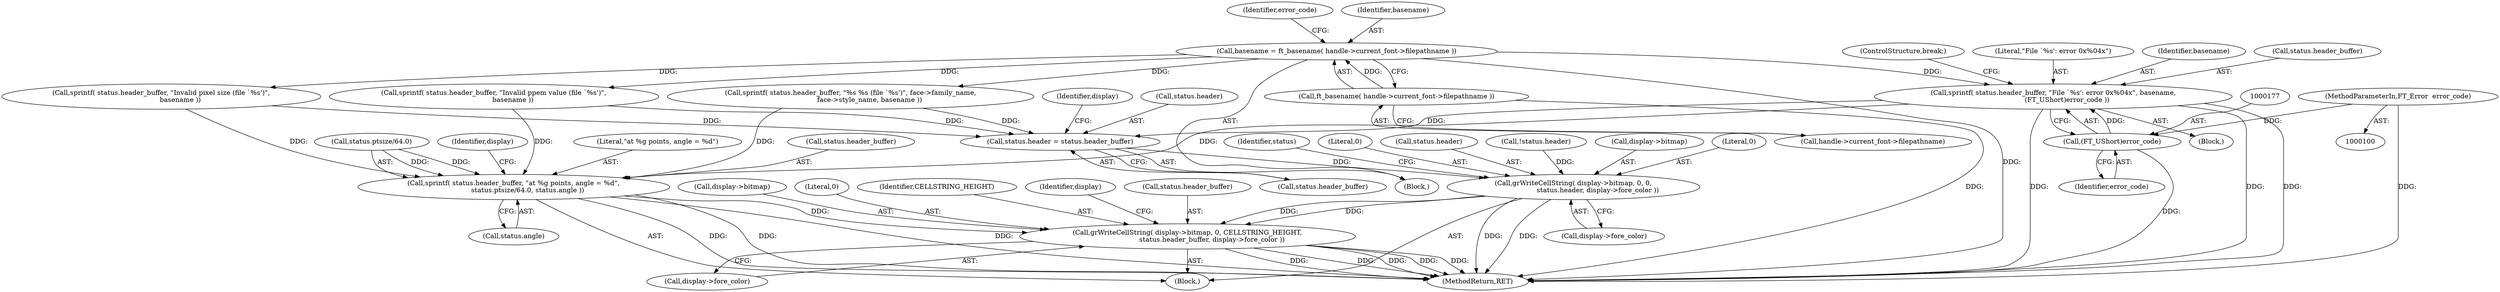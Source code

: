 digraph "1_savannah_b995299b73ba4cd259f221f500d4e63095508bec_2@API" {
"1000170" [label="(Call,sprintf( status.header_buffer, \"File `%s': error 0x%04x\", basename,\n             (FT_UShort)error_code ))"];
"1000128" [label="(Call,basename = ft_basename( handle->current_font->filepathname ))"];
"1000130" [label="(Call,ft_basename( handle->current_font->filepathname ))"];
"1000176" [label="(Call,(FT_UShort)error_code)"];
"1000101" [label="(MethodParameterIn,FT_Error  error_code)"];
"1000180" [label="(Call,status.header = status.header_buffer)"];
"1000187" [label="(Call,grWriteCellString( display->bitmap, 0, 0,\n                       status.header, display->fore_color ))"];
"1000212" [label="(Call,grWriteCellString( display->bitmap, 0, CELLSTRING_HEIGHT,\n                       status.header_buffer, display->fore_color ))"];
"1000199" [label="(Call,sprintf( status.header_buffer, \"at %g points, angle = %d\",\n             status.ptsize/64.0, status.angle ))"];
"1000188" [label="(Call,display->bitmap)"];
"1000175" [label="(Identifier,basename)"];
"1000196" [label="(Call,display->fore_color)"];
"1000128" [label="(Call,basename = ft_basename( handle->current_font->filepathname ))"];
"1000221" [label="(Call,display->fore_color)"];
"1000191" [label="(Literal,0)"];
"1000137" [label="(Identifier,error_code)"];
"1000130" [label="(Call,ft_basename( handle->current_font->filepathname ))"];
"1000212" [label="(Call,grWriteCellString( display->bitmap, 0, CELLSTRING_HEIGHT,\n                       status.header_buffer, display->fore_color ))"];
"1000180" [label="(Call,status.header = status.header_buffer)"];
"1000213" [label="(Call,display->bitmap)"];
"1000171" [label="(Call,status.header_buffer)"];
"1000140" [label="(Call,sprintf( status.header_buffer, \"%s %s (file `%s')\", face->family_name,\n                  face->style_name, basename ))"];
"1000204" [label="(Call,status.ptsize/64.0)"];
"1000189" [label="(Identifier,display)"];
"1000184" [label="(Call,status.header_buffer)"];
"1000101" [label="(MethodParameterIn,FT_Error  error_code)"];
"1000138" [label="(Block,)"];
"1000216" [label="(Literal,0)"];
"1000214" [label="(Identifier,display)"];
"1000203" [label="(Literal,\"at %g points, angle = %d\")"];
"1000200" [label="(Call,status.header_buffer)"];
"1000129" [label="(Identifier,basename)"];
"1000178" [label="(Identifier,error_code)"];
"1000217" [label="(Identifier,CELLSTRING_HEIGHT)"];
"1000131" [label="(Call,handle->current_font->filepathname)"];
"1000187" [label="(Call,grWriteCellString( display->bitmap, 0, 0,\n                       status.header, display->fore_color ))"];
"1000127" [label="(Block,)"];
"1000162" [label="(Call,sprintf( status.header_buffer, \"Invalid ppem value (file `%s')\",\n                  basename ))"];
"1000102" [label="(Block,)"];
"1000228" [label="(MethodReturn,RET)"];
"1000154" [label="(Call,sprintf( status.header_buffer, \"Invalid pixel size (file `%s')\",\n                  basename ))"];
"1000201" [label="(Identifier,status)"];
"1000179" [label="(ControlStructure,break;)"];
"1000226" [label="(Identifier,display)"];
"1000176" [label="(Call,(FT_UShort)error_code)"];
"1000192" [label="(Literal,0)"];
"1000170" [label="(Call,sprintf( status.header_buffer, \"File `%s': error 0x%04x\", basename,\n             (FT_UShort)error_code ))"];
"1000174" [label="(Literal,\"File `%s': error 0x%04x\")"];
"1000218" [label="(Call,status.header_buffer)"];
"1000209" [label="(Call,status.angle)"];
"1000199" [label="(Call,sprintf( status.header_buffer, \"at %g points, angle = %d\",\n             status.ptsize/64.0, status.angle ))"];
"1000193" [label="(Call,status.header)"];
"1000123" [label="(Call,!status.header)"];
"1000181" [label="(Call,status.header)"];
"1000170" -> "1000138"  [label="AST: "];
"1000170" -> "1000176"  [label="CFG: "];
"1000171" -> "1000170"  [label="AST: "];
"1000174" -> "1000170"  [label="AST: "];
"1000175" -> "1000170"  [label="AST: "];
"1000176" -> "1000170"  [label="AST: "];
"1000179" -> "1000170"  [label="CFG: "];
"1000170" -> "1000228"  [label="DDG: "];
"1000170" -> "1000228"  [label="DDG: "];
"1000170" -> "1000228"  [label="DDG: "];
"1000128" -> "1000170"  [label="DDG: "];
"1000176" -> "1000170"  [label="DDG: "];
"1000170" -> "1000180"  [label="DDG: "];
"1000170" -> "1000199"  [label="DDG: "];
"1000128" -> "1000127"  [label="AST: "];
"1000128" -> "1000130"  [label="CFG: "];
"1000129" -> "1000128"  [label="AST: "];
"1000130" -> "1000128"  [label="AST: "];
"1000137" -> "1000128"  [label="CFG: "];
"1000128" -> "1000228"  [label="DDG: "];
"1000130" -> "1000128"  [label="DDG: "];
"1000128" -> "1000140"  [label="DDG: "];
"1000128" -> "1000154"  [label="DDG: "];
"1000128" -> "1000162"  [label="DDG: "];
"1000130" -> "1000131"  [label="CFG: "];
"1000131" -> "1000130"  [label="AST: "];
"1000130" -> "1000228"  [label="DDG: "];
"1000176" -> "1000178"  [label="CFG: "];
"1000177" -> "1000176"  [label="AST: "];
"1000178" -> "1000176"  [label="AST: "];
"1000176" -> "1000228"  [label="DDG: "];
"1000101" -> "1000176"  [label="DDG: "];
"1000101" -> "1000100"  [label="AST: "];
"1000101" -> "1000228"  [label="DDG: "];
"1000180" -> "1000127"  [label="AST: "];
"1000180" -> "1000184"  [label="CFG: "];
"1000181" -> "1000180"  [label="AST: "];
"1000184" -> "1000180"  [label="AST: "];
"1000189" -> "1000180"  [label="CFG: "];
"1000140" -> "1000180"  [label="DDG: "];
"1000154" -> "1000180"  [label="DDG: "];
"1000162" -> "1000180"  [label="DDG: "];
"1000180" -> "1000187"  [label="DDG: "];
"1000187" -> "1000102"  [label="AST: "];
"1000187" -> "1000196"  [label="CFG: "];
"1000188" -> "1000187"  [label="AST: "];
"1000191" -> "1000187"  [label="AST: "];
"1000192" -> "1000187"  [label="AST: "];
"1000193" -> "1000187"  [label="AST: "];
"1000196" -> "1000187"  [label="AST: "];
"1000201" -> "1000187"  [label="CFG: "];
"1000187" -> "1000228"  [label="DDG: "];
"1000187" -> "1000228"  [label="DDG: "];
"1000123" -> "1000187"  [label="DDG: "];
"1000187" -> "1000212"  [label="DDG: "];
"1000187" -> "1000212"  [label="DDG: "];
"1000212" -> "1000102"  [label="AST: "];
"1000212" -> "1000221"  [label="CFG: "];
"1000213" -> "1000212"  [label="AST: "];
"1000216" -> "1000212"  [label="AST: "];
"1000217" -> "1000212"  [label="AST: "];
"1000218" -> "1000212"  [label="AST: "];
"1000221" -> "1000212"  [label="AST: "];
"1000226" -> "1000212"  [label="CFG: "];
"1000212" -> "1000228"  [label="DDG: "];
"1000212" -> "1000228"  [label="DDG: "];
"1000212" -> "1000228"  [label="DDG: "];
"1000212" -> "1000228"  [label="DDG: "];
"1000212" -> "1000228"  [label="DDG: "];
"1000199" -> "1000212"  [label="DDG: "];
"1000199" -> "1000102"  [label="AST: "];
"1000199" -> "1000209"  [label="CFG: "];
"1000200" -> "1000199"  [label="AST: "];
"1000203" -> "1000199"  [label="AST: "];
"1000204" -> "1000199"  [label="AST: "];
"1000209" -> "1000199"  [label="AST: "];
"1000214" -> "1000199"  [label="CFG: "];
"1000199" -> "1000228"  [label="DDG: "];
"1000199" -> "1000228"  [label="DDG: "];
"1000199" -> "1000228"  [label="DDG: "];
"1000140" -> "1000199"  [label="DDG: "];
"1000154" -> "1000199"  [label="DDG: "];
"1000162" -> "1000199"  [label="DDG: "];
"1000204" -> "1000199"  [label="DDG: "];
"1000204" -> "1000199"  [label="DDG: "];
}
